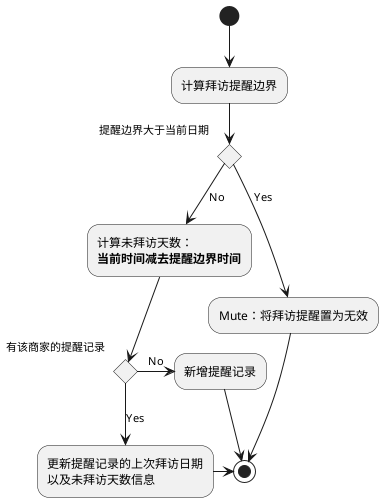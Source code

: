 @startuml
(*) --> "计算拜访提醒边界"
if "提醒边界大于当前日期" then
--> [Yes] "Mute：将拜访提醒置为无效"
--> (*)
else
--> [No] "计算未拜访天数：\n<b>当前时间减去提醒边界时间</b>"
if "有该商家的提醒记录" then
--> [Yes] "更新提醒记录的上次拜访日期\n以及未拜访天数信息"
-> (*)
else
-> [No] "新增提醒记录"
Endif
--> (*)
@enduml